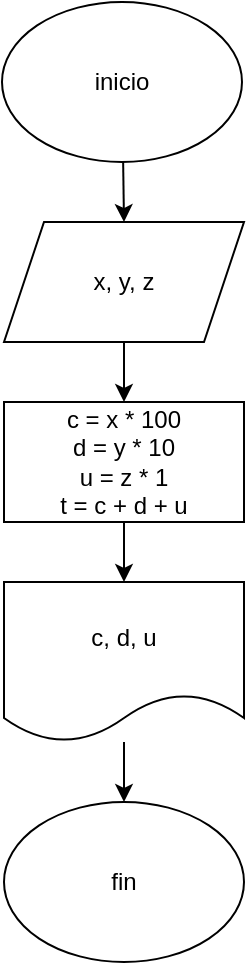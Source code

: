 <mxfile>
    <diagram id="fLG-pQpnPIUTb9bI5BGV" name="Página-1">
        <mxGraphModel dx="746" dy="568" grid="1" gridSize="10" guides="1" tooltips="1" connect="1" arrows="1" fold="1" page="1" pageScale="1" pageWidth="827" pageHeight="1169" math="0" shadow="0">
            <root>
                <mxCell id="0"/>
                <mxCell id="1" parent="0"/>
                <mxCell id="8" style="edgeStyle=none;html=1;entryX=0.5;entryY=0;entryDx=0;entryDy=0;" edge="1" parent="1" source="2" target="3">
                    <mxGeometry relative="1" as="geometry"/>
                </mxCell>
                <mxCell id="2" value="inicio" style="ellipse;whiteSpace=wrap;html=1;" vertex="1" parent="1">
                    <mxGeometry x="330" y="40" width="120" height="80" as="geometry"/>
                </mxCell>
                <mxCell id="9" style="edgeStyle=none;html=1;" edge="1" parent="1" source="3" target="4">
                    <mxGeometry relative="1" as="geometry"/>
                </mxCell>
                <mxCell id="3" value="x, y, z" style="shape=parallelogram;perimeter=parallelogramPerimeter;whiteSpace=wrap;html=1;fixedSize=1;" vertex="1" parent="1">
                    <mxGeometry x="331" y="150" width="120" height="60" as="geometry"/>
                </mxCell>
                <mxCell id="10" style="edgeStyle=none;html=1;" edge="1" parent="1" source="4" target="6">
                    <mxGeometry relative="1" as="geometry"/>
                </mxCell>
                <mxCell id="4" value="c = x * 100&lt;br&gt;d = y * 10&lt;br&gt;u = z * 1&lt;br&gt;t = c + d + u" style="rounded=0;whiteSpace=wrap;html=1;" vertex="1" parent="1">
                    <mxGeometry x="331" y="240" width="120" height="60" as="geometry"/>
                </mxCell>
                <mxCell id="11" style="edgeStyle=none;html=1;entryX=0.5;entryY=0;entryDx=0;entryDy=0;" edge="1" parent="1" source="6" target="7">
                    <mxGeometry relative="1" as="geometry"/>
                </mxCell>
                <mxCell id="6" value="c, d, u" style="shape=document;whiteSpace=wrap;html=1;boundedLbl=1;" vertex="1" parent="1">
                    <mxGeometry x="331" y="330" width="120" height="80" as="geometry"/>
                </mxCell>
                <mxCell id="7" value="fin" style="ellipse;whiteSpace=wrap;html=1;" vertex="1" parent="1">
                    <mxGeometry x="331" y="440" width="120" height="80" as="geometry"/>
                </mxCell>
            </root>
        </mxGraphModel>
    </diagram>
</mxfile>